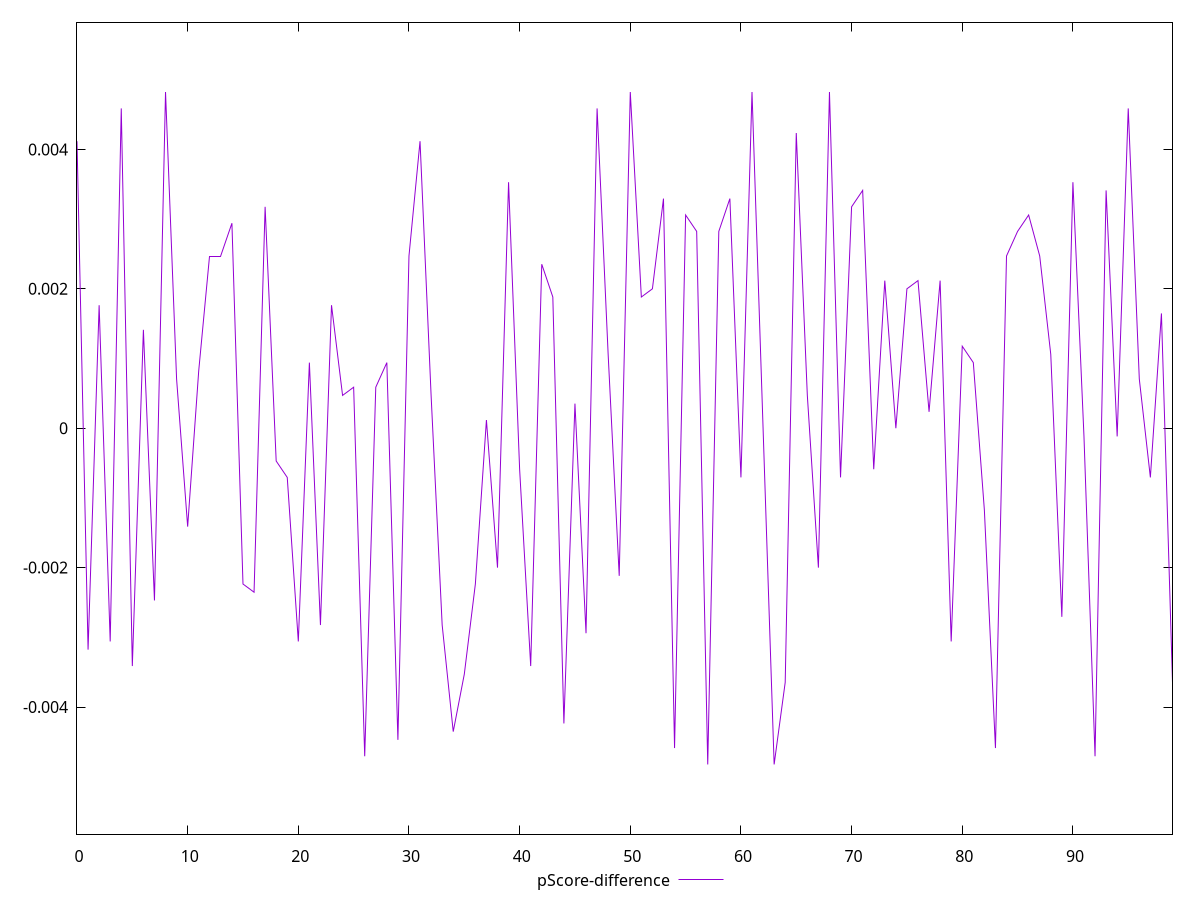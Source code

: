 reset

$pScoreDifference <<EOF
0 0.004117647058823504
1 -0.0031764705882352806
2 0.001764705882352946
3 -0.0030588235294117805
4 0.004588235294117615
5 -0.0034117647058823364
6 0.001411764705882352
7 -0.0024705882352941133
8 0.00482352941176468
9 0.0007058823529411673
10 -0.0014117647058823346
11 0.0008235294117646674
12 0.002470588235294169
13 0.002470588235294141
14 0.0029411764705882804
15 -0.0022352941176470575
16 -0.0023529411764705577
17 0.0031764705882352806
18 -0.00047058823529411153
19 -0.0007058823529412228
20 -0.003058823529411725
21 0.0009411764705882786
22 -0.0028235294117647247
23 0.001764705882352946
24 0.00047058823529411153
25 0.0005882352941176672
26 -0.004705882352941171
27 0.0005882352941176672
28 0.0009411764705882786
29 -0.004470588235294115
30 0.0024705882352941133
31 0.004117647058823559
32 0.00047058823529411153
33 -0.0028235294117647247
34 -0.0043529411764705594
35 -0.0035294117647058365
36 -0.002235294117647113
37 0.00011764705882350013
38 -0.0020000000000000018
39 0.003529411764705892
40 -0.0005882352941176117
41 -0.0034117647058823364
42 0.002352941176470613
43 0.0018823529411765016
44 -0.004235294117647059
45 0.0003529411764706114
46 -0.002941176470588225
47 0.004588235294117615
48 0.0010588235294117232
49 -0.002117647058823502
50 0.004823529411764671
51 0.0018823529411764461
52 0.0020000000000000018
53 0.0032941176470588363
54 -0.004588235294117615
55 0.003058823529411725
56 0.0028235294117647247
57 -0.0048235294117647265
58 0.0028235294117647247
59 0.0032941176470588363
60 -0.0007058823529411673
61 0.0048235294117647265
62 0
63 -0.0048235294117647265
64 -0.003647058823529392
65 0.004235294117647059
66 0.00047058823529411153
67 -0.0020000000000000018
68 0.0048235294117647265
69 -0.0007058823529411673
70 0.0031764705882352806
71 0.003411764705882392
72 -0.0005882352941176117
73 0.0021176470588235574
74 5.551115123125783e-17
75 0.0020000000000000018
76 0.0021176470588235574
77 0.00023529411764705577
78 0.0021176470588235574
79 -0.003058823529411725
80 0.0011764705882352788
81 0.0009411764705882786
82 -0.0011764705882352788
83 -0.004588235294117615
84 0.002470588235294122
85 0.0028235294117647247
86 0.003058823529411725
87 0.002470588235294169
88 0.0010588235294117787
89 -0.002705882352941169
90 0.003529411764705892
91 -0.00011764705882350013
92 -0.004705882352941171
93 0.003411764705882392
94 -0.00011764705882350013
95 0.004588235294117671
96 0.0007058823529411673
97 -0.0007058823529411673
98 0.0016470588235294459
99 -0.003647058823529392
EOF

set key outside below
set xrange [0:99]
set yrange [-0.0058235294117647265:0.0058235294117647265]
set trange [-0.0058235294117647265:0.0058235294117647265]
set terminal svg size 640, 500 enhanced background rgb 'white'
set output "reprap/render-blocking-resources/samples/pages+cached/pScore-difference/values.svg"

plot $pScoreDifference title "pScore-difference" with line

reset
